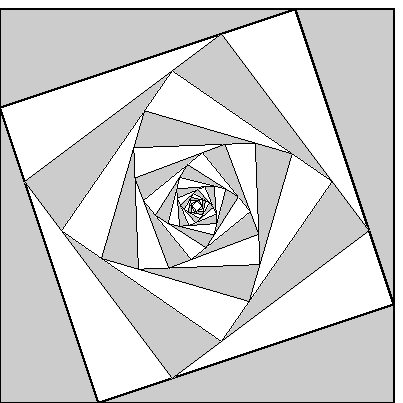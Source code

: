 beginfig(5) ;
z0 = (0,0) ; z1 = (5cm,0) ; z2 = (5cm,5cm) ; z3 = (0,5cm) ;
transform T ;
z0 transformed T = 1/4[z0,z1] ;
z1 transformed T = 1/4[z1,z2] ;
z2 transformed T = 1/4[z2,z3] ;
path carre ;
carre = z0--z1--z2--z3--cycle ;
fill carre withcolor 0.8white ;
fill carre transformed T withcolor white ;
draw carre ; draw carre transformed T ;
picture dessin ;
dessin = currentpicture ;
for i = 1 upto 8:
dessin := dessin transformed T transformed T ;
draw dessin ;
endfor
endfig;
